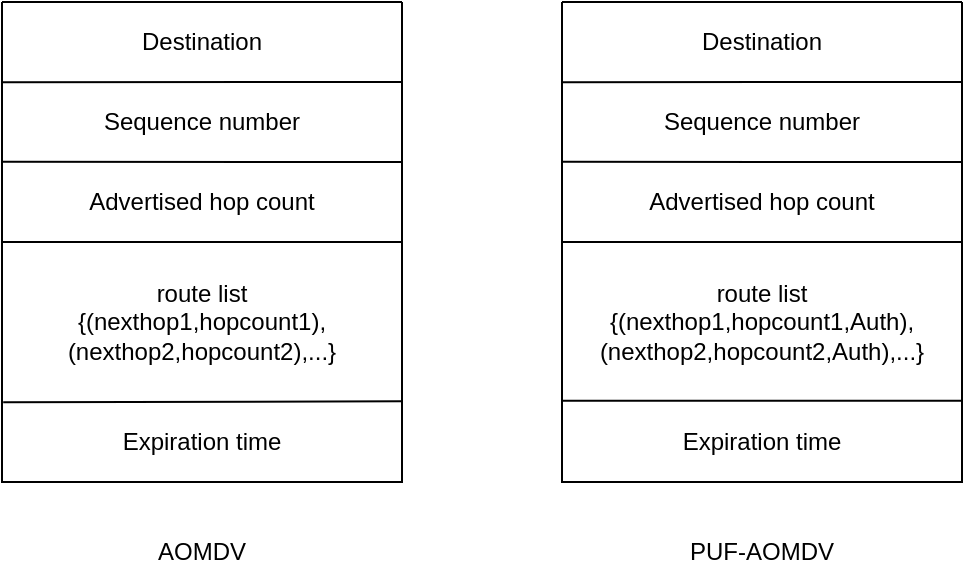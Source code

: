 <mxfile version="25.0.3">
  <diagram name="第 1 页" id="N8LCglUk2VuPj1pe6zSW">
    <mxGraphModel dx="1195" dy="643" grid="1" gridSize="10" guides="1" tooltips="1" connect="1" arrows="1" fold="1" page="1" pageScale="1" pageWidth="827" pageHeight="1169" math="0" shadow="0">
      <root>
        <mxCell id="0" />
        <mxCell id="1" parent="0" />
        <mxCell id="AII6CxEF3rXrhjEriEIV-20" value="" style="group" vertex="1" connectable="0" parent="1">
          <mxGeometry x="120" y="240" width="200" height="240" as="geometry" />
        </mxCell>
        <mxCell id="AII6CxEF3rXrhjEriEIV-5" value="" style="swimlane;startSize=0;" vertex="1" parent="AII6CxEF3rXrhjEriEIV-20">
          <mxGeometry width="200" height="240" as="geometry">
            <mxRectangle x="120" y="240" width="50" height="40" as="alternateBounds" />
          </mxGeometry>
        </mxCell>
        <mxCell id="AII6CxEF3rXrhjEriEIV-7" value="Destination" style="text;html=1;align=center;verticalAlign=middle;whiteSpace=wrap;rounded=0;" vertex="1" parent="AII6CxEF3rXrhjEriEIV-5">
          <mxGeometry x="70" width="60" height="40" as="geometry" />
        </mxCell>
        <mxCell id="AII6CxEF3rXrhjEriEIV-9" value="Sequence number" style="text;html=1;align=center;verticalAlign=middle;whiteSpace=wrap;rounded=0;" vertex="1" parent="AII6CxEF3rXrhjEriEIV-5">
          <mxGeometry x="45" y="40" width="110" height="40" as="geometry" />
        </mxCell>
        <mxCell id="AII6CxEF3rXrhjEriEIV-10" value="" style="endArrow=none;html=1;rounded=0;entryX=0.999;entryY=0.195;entryDx=0;entryDy=0;entryPerimeter=0;exitX=0;exitY=0.333;exitDx=0;exitDy=0;exitPerimeter=0;" edge="1" parent="AII6CxEF3rXrhjEriEIV-5" source="AII6CxEF3rXrhjEriEIV-5">
          <mxGeometry width="50" height="50" relative="1" as="geometry">
            <mxPoint x="1" y="80" as="sourcePoint" />
            <mxPoint x="200" y="80" as="targetPoint" />
          </mxGeometry>
        </mxCell>
        <mxCell id="AII6CxEF3rXrhjEriEIV-11" value="Advertised hop count" style="text;html=1;align=center;verticalAlign=middle;whiteSpace=wrap;rounded=0;" vertex="1" parent="AII6CxEF3rXrhjEriEIV-5">
          <mxGeometry x="35" y="80" width="130" height="40" as="geometry" />
        </mxCell>
        <mxCell id="AII6CxEF3rXrhjEriEIV-8" value="" style="endArrow=none;html=1;rounded=0;exitX=0;exitY=0.167;exitDx=0;exitDy=0;exitPerimeter=0;entryX=0.999;entryY=0.195;entryDx=0;entryDy=0;entryPerimeter=0;" edge="1" parent="AII6CxEF3rXrhjEriEIV-5" source="AII6CxEF3rXrhjEriEIV-5">
          <mxGeometry width="50" height="50" relative="1" as="geometry">
            <mxPoint x="0.8" y="40.72" as="sourcePoint" />
            <mxPoint x="200.0" y="40.0" as="targetPoint" />
          </mxGeometry>
        </mxCell>
        <mxCell id="AII6CxEF3rXrhjEriEIV-16" value="route list&lt;div&gt;{(nexthop1,hopcount1),&lt;/div&gt;&lt;div&gt;&lt;span style=&quot;background-color: initial;&quot;&gt;(nexthop2,hopcount2),...&lt;/span&gt;}&lt;/div&gt;" style="text;html=1;align=center;verticalAlign=middle;whiteSpace=wrap;rounded=0;" vertex="1" parent="AII6CxEF3rXrhjEriEIV-5">
          <mxGeometry x="20" y="120" width="160" height="80" as="geometry" />
        </mxCell>
        <mxCell id="AII6CxEF3rXrhjEriEIV-18" value="Expiration time" style="text;html=1;align=center;verticalAlign=middle;whiteSpace=wrap;rounded=0;" vertex="1" parent="AII6CxEF3rXrhjEriEIV-5">
          <mxGeometry x="45" y="200" width="110" height="40" as="geometry" />
        </mxCell>
        <mxCell id="AII6CxEF3rXrhjEriEIV-14" value="" style="endArrow=none;html=1;rounded=0;exitX=0;exitY=0.5;exitDx=0;exitDy=0;entryX=1;entryY=0.5;entryDx=0;entryDy=0;" edge="1" parent="AII6CxEF3rXrhjEriEIV-20" source="AII6CxEF3rXrhjEriEIV-5" target="AII6CxEF3rXrhjEriEIV-5">
          <mxGeometry width="50" height="50" relative="1" as="geometry">
            <mxPoint x="30" y="110" as="sourcePoint" />
            <mxPoint x="80" y="60" as="targetPoint" />
          </mxGeometry>
        </mxCell>
        <mxCell id="AII6CxEF3rXrhjEriEIV-17" value="" style="endArrow=none;html=1;rounded=0;exitX=0.003;exitY=0.834;exitDx=0;exitDy=0;exitPerimeter=0;entryX=1.002;entryY=0.832;entryDx=0;entryDy=0;entryPerimeter=0;" edge="1" parent="AII6CxEF3rXrhjEriEIV-20" source="AII6CxEF3rXrhjEriEIV-5" target="AII6CxEF3rXrhjEriEIV-5">
          <mxGeometry width="50" height="50" relative="1" as="geometry">
            <mxPoint x="30" y="110" as="sourcePoint" />
            <mxPoint x="80" y="60" as="targetPoint" />
          </mxGeometry>
        </mxCell>
        <mxCell id="AII6CxEF3rXrhjEriEIV-21" value="" style="swimlane;startSize=0;" vertex="1" parent="1">
          <mxGeometry x="400" y="240" width="200" height="240" as="geometry">
            <mxRectangle x="120" y="240" width="50" height="40" as="alternateBounds" />
          </mxGeometry>
        </mxCell>
        <mxCell id="AII6CxEF3rXrhjEriEIV-22" value="Destination" style="text;html=1;align=center;verticalAlign=middle;whiteSpace=wrap;rounded=0;" vertex="1" parent="AII6CxEF3rXrhjEriEIV-21">
          <mxGeometry x="70" width="60" height="40" as="geometry" />
        </mxCell>
        <mxCell id="AII6CxEF3rXrhjEriEIV-23" value="Sequence number" style="text;html=1;align=center;verticalAlign=middle;whiteSpace=wrap;rounded=0;" vertex="1" parent="AII6CxEF3rXrhjEriEIV-21">
          <mxGeometry x="45" y="40" width="110" height="40" as="geometry" />
        </mxCell>
        <mxCell id="AII6CxEF3rXrhjEriEIV-24" value="" style="endArrow=none;html=1;rounded=0;entryX=0.999;entryY=0.195;entryDx=0;entryDy=0;entryPerimeter=0;exitX=0;exitY=0.333;exitDx=0;exitDy=0;exitPerimeter=0;" edge="1" parent="AII6CxEF3rXrhjEriEIV-21" source="AII6CxEF3rXrhjEriEIV-21">
          <mxGeometry width="50" height="50" relative="1" as="geometry">
            <mxPoint x="1" y="80" as="sourcePoint" />
            <mxPoint x="200" y="80" as="targetPoint" />
          </mxGeometry>
        </mxCell>
        <mxCell id="AII6CxEF3rXrhjEriEIV-25" value="Advertised hop count" style="text;html=1;align=center;verticalAlign=middle;whiteSpace=wrap;rounded=0;" vertex="1" parent="AII6CxEF3rXrhjEriEIV-21">
          <mxGeometry x="35" y="80" width="130" height="40" as="geometry" />
        </mxCell>
        <mxCell id="AII6CxEF3rXrhjEriEIV-26" value="" style="endArrow=none;html=1;rounded=0;exitX=0;exitY=0.167;exitDx=0;exitDy=0;exitPerimeter=0;entryX=0.999;entryY=0.195;entryDx=0;entryDy=0;entryPerimeter=0;" edge="1" parent="AII6CxEF3rXrhjEriEIV-21" source="AII6CxEF3rXrhjEriEIV-21">
          <mxGeometry width="50" height="50" relative="1" as="geometry">
            <mxPoint x="0.8" y="40.72" as="sourcePoint" />
            <mxPoint x="200.0" y="40.0" as="targetPoint" />
          </mxGeometry>
        </mxCell>
        <mxCell id="AII6CxEF3rXrhjEriEIV-27" value="route list&lt;div&gt;{(nexthop1,hopcount1,Auth),&lt;/div&gt;&lt;div&gt;&lt;span style=&quot;background-color: initial;&quot;&gt;(nexthop2,hopcount2,Auth),...&lt;/span&gt;}&lt;/div&gt;" style="text;html=1;align=center;verticalAlign=middle;whiteSpace=wrap;rounded=0;" vertex="1" parent="AII6CxEF3rXrhjEriEIV-21">
          <mxGeometry x="20" y="120" width="160" height="80" as="geometry" />
        </mxCell>
        <mxCell id="AII6CxEF3rXrhjEriEIV-28" value="Expiration time" style="text;html=1;align=center;verticalAlign=middle;whiteSpace=wrap;rounded=0;" vertex="1" parent="AII6CxEF3rXrhjEriEIV-21">
          <mxGeometry x="45" y="200" width="110" height="40" as="geometry" />
        </mxCell>
        <mxCell id="AII6CxEF3rXrhjEriEIV-29" value="" style="endArrow=none;html=1;rounded=0;exitX=0;exitY=0.5;exitDx=0;exitDy=0;entryX=1;entryY=0.5;entryDx=0;entryDy=0;" edge="1" parent="AII6CxEF3rXrhjEriEIV-21">
          <mxGeometry width="50" height="50" relative="1" as="geometry">
            <mxPoint y="120" as="sourcePoint" />
            <mxPoint x="200" y="120" as="targetPoint" />
          </mxGeometry>
        </mxCell>
        <mxCell id="AII6CxEF3rXrhjEriEIV-30" value="" style="endArrow=none;html=1;rounded=0;exitX=0;exitY=0.5;exitDx=0;exitDy=0;entryX=1;entryY=0.5;entryDx=0;entryDy=0;" edge="1" parent="AII6CxEF3rXrhjEriEIV-21">
          <mxGeometry width="50" height="50" relative="1" as="geometry">
            <mxPoint y="199.43" as="sourcePoint" />
            <mxPoint x="200" y="199.43" as="targetPoint" />
          </mxGeometry>
        </mxCell>
        <mxCell id="AII6CxEF3rXrhjEriEIV-31" value="AOMDV" style="text;html=1;align=center;verticalAlign=middle;whiteSpace=wrap;rounded=0;" vertex="1" parent="1">
          <mxGeometry x="190" y="500" width="60" height="30" as="geometry" />
        </mxCell>
        <mxCell id="AII6CxEF3rXrhjEriEIV-32" value="PUF-AOMDV" style="text;html=1;align=center;verticalAlign=middle;whiteSpace=wrap;rounded=0;" vertex="1" parent="1">
          <mxGeometry x="455" y="500" width="90" height="30" as="geometry" />
        </mxCell>
      </root>
    </mxGraphModel>
  </diagram>
</mxfile>
